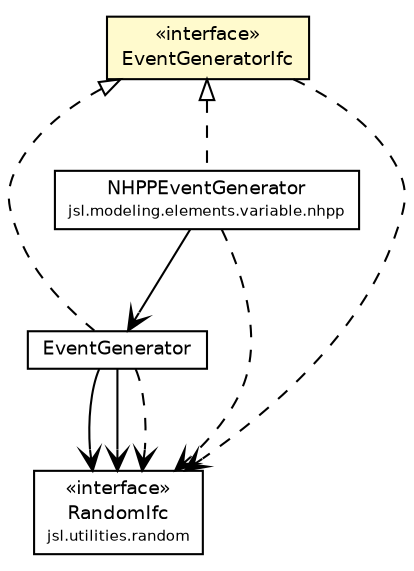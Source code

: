 #!/usr/local/bin/dot
#
# Class diagram 
# Generated by UMLGraph version 5.4 (http://www.umlgraph.org/)
#

digraph G {
	edge [fontname="Helvetica",fontsize=10,labelfontname="Helvetica",labelfontsize=10];
	node [fontname="Helvetica",fontsize=10,shape=plaintext];
	nodesep=0.25;
	ranksep=0.5;
	// jsl.modeling.elements.EventGeneratorIfc
	c82224 [label=<<table title="jsl.modeling.elements.EventGeneratorIfc" border="0" cellborder="1" cellspacing="0" cellpadding="2" port="p" bgcolor="lemonChiffon" href="./EventGeneratorIfc.html">
		<tr><td><table border="0" cellspacing="0" cellpadding="1">
<tr><td align="center" balign="center"> &#171;interface&#187; </td></tr>
<tr><td align="center" balign="center"> EventGeneratorIfc </td></tr>
		</table></td></tr>
		</table>>, URL="./EventGeneratorIfc.html", fontname="Helvetica", fontcolor="black", fontsize=9.0];
	// jsl.modeling.elements.EventGenerator
	c82225 [label=<<table title="jsl.modeling.elements.EventGenerator" border="0" cellborder="1" cellspacing="0" cellpadding="2" port="p" href="./EventGenerator.html">
		<tr><td><table border="0" cellspacing="0" cellpadding="1">
<tr><td align="center" balign="center"> EventGenerator </td></tr>
		</table></td></tr>
		</table>>, URL="./EventGenerator.html", fontname="Helvetica", fontcolor="black", fontsize=9.0];
	// jsl.modeling.elements.variable.nhpp.NHPPEventGenerator
	c82455 [label=<<table title="jsl.modeling.elements.variable.nhpp.NHPPEventGenerator" border="0" cellborder="1" cellspacing="0" cellpadding="2" port="p" href="./variable/nhpp/NHPPEventGenerator.html">
		<tr><td><table border="0" cellspacing="0" cellpadding="1">
<tr><td align="center" balign="center"> NHPPEventGenerator </td></tr>
<tr><td align="center" balign="center"><font point-size="7.0"> jsl.modeling.elements.variable.nhpp </font></td></tr>
		</table></td></tr>
		</table>>, URL="./variable/nhpp/NHPPEventGenerator.html", fontname="Helvetica", fontcolor="black", fontsize=9.0];
	// jsl.utilities.random.RandomIfc
	c82523 [label=<<table title="jsl.utilities.random.RandomIfc" border="0" cellborder="1" cellspacing="0" cellpadding="2" port="p" href="../../utilities/random/RandomIfc.html">
		<tr><td><table border="0" cellspacing="0" cellpadding="1">
<tr><td align="center" balign="center"> &#171;interface&#187; </td></tr>
<tr><td align="center" balign="center"> RandomIfc </td></tr>
<tr><td align="center" balign="center"><font point-size="7.0"> jsl.utilities.random </font></td></tr>
		</table></td></tr>
		</table>>, URL="../../utilities/random/RandomIfc.html", fontname="Helvetica", fontcolor="black", fontsize=9.0];
	//jsl.modeling.elements.EventGenerator implements jsl.modeling.elements.EventGeneratorIfc
	c82224:p -> c82225:p [dir=back,arrowtail=empty,style=dashed];
	//jsl.modeling.elements.variable.nhpp.NHPPEventGenerator implements jsl.modeling.elements.EventGeneratorIfc
	c82224:p -> c82455:p [dir=back,arrowtail=empty,style=dashed];
	// jsl.modeling.elements.EventGenerator NAVASSOC jsl.utilities.random.RandomIfc
	c82225:p -> c82523:p [taillabel="", label="", headlabel="", fontname="Helvetica", fontcolor="black", fontsize=10.0, color="black", arrowhead=open];
	// jsl.modeling.elements.EventGenerator NAVASSOC jsl.utilities.random.RandomIfc
	c82225:p -> c82523:p [taillabel="", label="", headlabel="", fontname="Helvetica", fontcolor="black", fontsize=10.0, color="black", arrowhead=open];
	// jsl.modeling.elements.variable.nhpp.NHPPEventGenerator NAVASSOC jsl.modeling.elements.EventGenerator
	c82455:p -> c82225:p [taillabel="", label="", headlabel="", fontname="Helvetica", fontcolor="black", fontsize=10.0, color="black", arrowhead=open];
	// jsl.modeling.elements.EventGeneratorIfc DEPEND jsl.utilities.random.RandomIfc
	c82224:p -> c82523:p [taillabel="", label="", headlabel="", fontname="Helvetica", fontcolor="black", fontsize=10.0, color="black", arrowhead=open, style=dashed];
	// jsl.modeling.elements.EventGenerator DEPEND jsl.utilities.random.RandomIfc
	c82225:p -> c82523:p [taillabel="", label="", headlabel="", fontname="Helvetica", fontcolor="black", fontsize=10.0, color="black", arrowhead=open, style=dashed];
	// jsl.modeling.elements.variable.nhpp.NHPPEventGenerator DEPEND jsl.utilities.random.RandomIfc
	c82455:p -> c82523:p [taillabel="", label="", headlabel="", fontname="Helvetica", fontcolor="black", fontsize=10.0, color="black", arrowhead=open, style=dashed];
}

